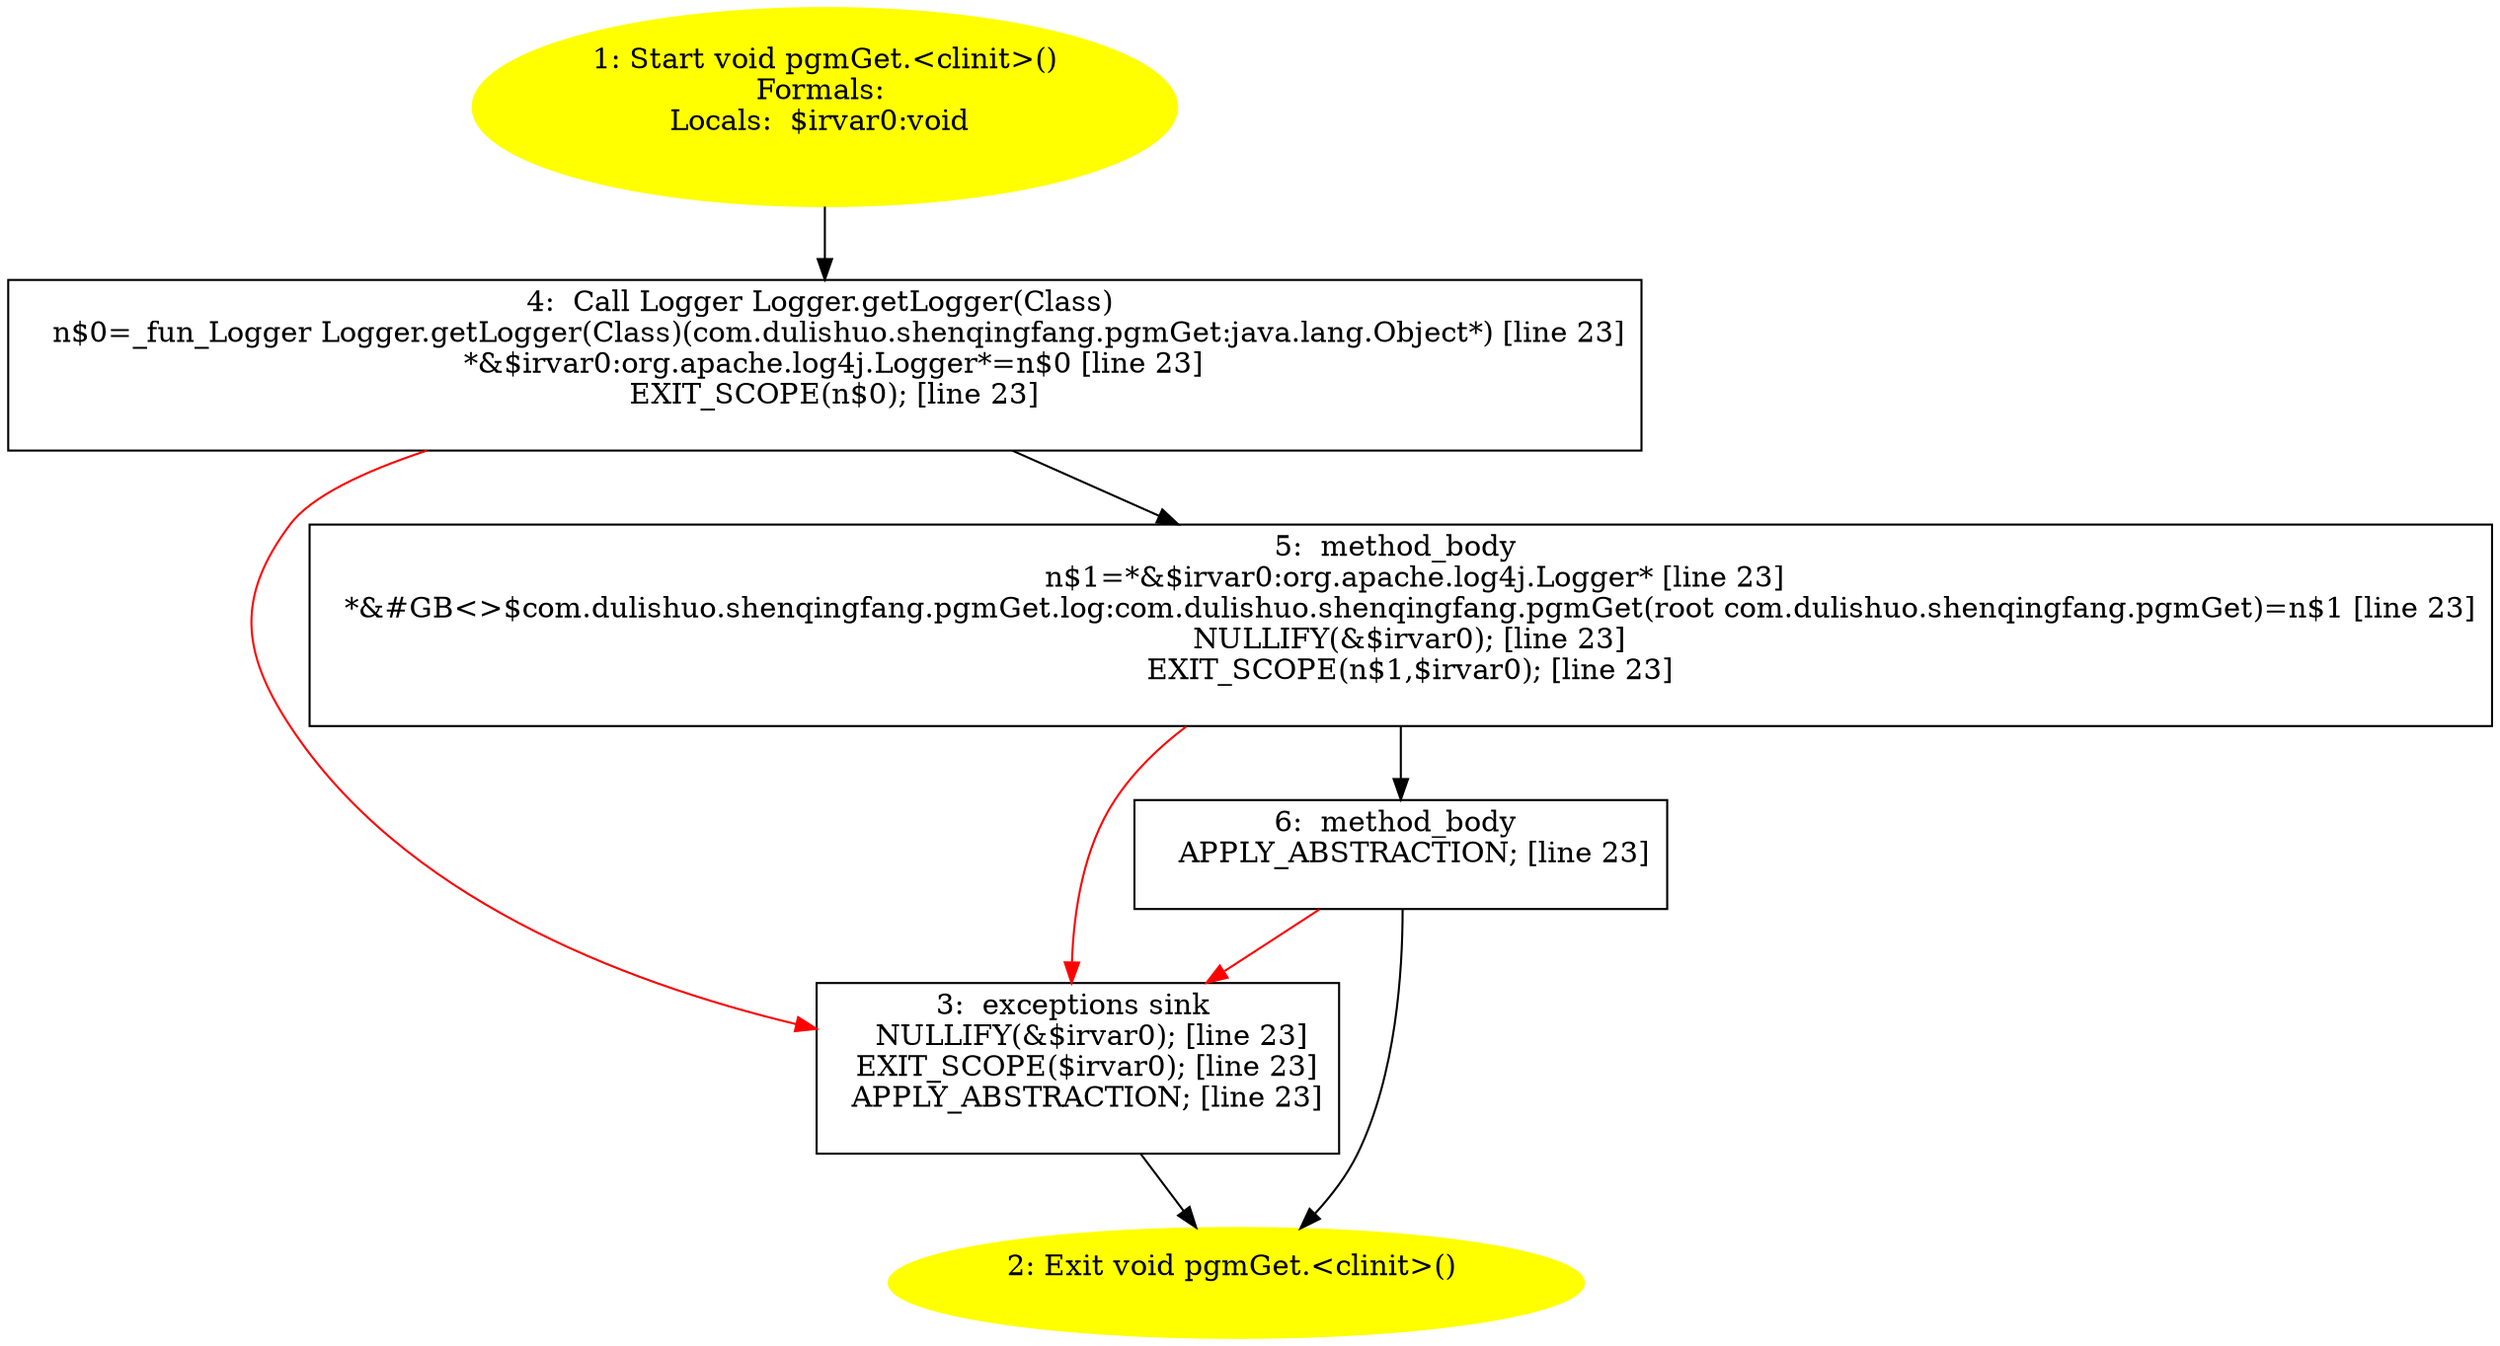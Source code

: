 /* @generated */
digraph cfg {
"com.dulishuo.shenqingfang.pgmGet.<clinit>():void.54a655611722e8c2167e32b3b0c706d3_1" [label="1: Start void pgmGet.<clinit>()\nFormals: \nLocals:  $irvar0:void \n  " color=yellow style=filled]
	

	 "com.dulishuo.shenqingfang.pgmGet.<clinit>():void.54a655611722e8c2167e32b3b0c706d3_1" -> "com.dulishuo.shenqingfang.pgmGet.<clinit>():void.54a655611722e8c2167e32b3b0c706d3_4" ;
"com.dulishuo.shenqingfang.pgmGet.<clinit>():void.54a655611722e8c2167e32b3b0c706d3_2" [label="2: Exit void pgmGet.<clinit>() \n  " color=yellow style=filled]
	

"com.dulishuo.shenqingfang.pgmGet.<clinit>():void.54a655611722e8c2167e32b3b0c706d3_3" [label="3:  exceptions sink \n   NULLIFY(&$irvar0); [line 23]\n  EXIT_SCOPE($irvar0); [line 23]\n  APPLY_ABSTRACTION; [line 23]\n " shape="box"]
	

	 "com.dulishuo.shenqingfang.pgmGet.<clinit>():void.54a655611722e8c2167e32b3b0c706d3_3" -> "com.dulishuo.shenqingfang.pgmGet.<clinit>():void.54a655611722e8c2167e32b3b0c706d3_2" ;
"com.dulishuo.shenqingfang.pgmGet.<clinit>():void.54a655611722e8c2167e32b3b0c706d3_4" [label="4:  Call Logger Logger.getLogger(Class) \n   n$0=_fun_Logger Logger.getLogger(Class)(com.dulishuo.shenqingfang.pgmGet:java.lang.Object*) [line 23]\n  *&$irvar0:org.apache.log4j.Logger*=n$0 [line 23]\n  EXIT_SCOPE(n$0); [line 23]\n " shape="box"]
	

	 "com.dulishuo.shenqingfang.pgmGet.<clinit>():void.54a655611722e8c2167e32b3b0c706d3_4" -> "com.dulishuo.shenqingfang.pgmGet.<clinit>():void.54a655611722e8c2167e32b3b0c706d3_5" ;
	 "com.dulishuo.shenqingfang.pgmGet.<clinit>():void.54a655611722e8c2167e32b3b0c706d3_4" -> "com.dulishuo.shenqingfang.pgmGet.<clinit>():void.54a655611722e8c2167e32b3b0c706d3_3" [color="red" ];
"com.dulishuo.shenqingfang.pgmGet.<clinit>():void.54a655611722e8c2167e32b3b0c706d3_5" [label="5:  method_body \n   n$1=*&$irvar0:org.apache.log4j.Logger* [line 23]\n  *&#GB<>$com.dulishuo.shenqingfang.pgmGet.log:com.dulishuo.shenqingfang.pgmGet(root com.dulishuo.shenqingfang.pgmGet)=n$1 [line 23]\n  NULLIFY(&$irvar0); [line 23]\n  EXIT_SCOPE(n$1,$irvar0); [line 23]\n " shape="box"]
	

	 "com.dulishuo.shenqingfang.pgmGet.<clinit>():void.54a655611722e8c2167e32b3b0c706d3_5" -> "com.dulishuo.shenqingfang.pgmGet.<clinit>():void.54a655611722e8c2167e32b3b0c706d3_6" ;
	 "com.dulishuo.shenqingfang.pgmGet.<clinit>():void.54a655611722e8c2167e32b3b0c706d3_5" -> "com.dulishuo.shenqingfang.pgmGet.<clinit>():void.54a655611722e8c2167e32b3b0c706d3_3" [color="red" ];
"com.dulishuo.shenqingfang.pgmGet.<clinit>():void.54a655611722e8c2167e32b3b0c706d3_6" [label="6:  method_body \n   APPLY_ABSTRACTION; [line 23]\n " shape="box"]
	

	 "com.dulishuo.shenqingfang.pgmGet.<clinit>():void.54a655611722e8c2167e32b3b0c706d3_6" -> "com.dulishuo.shenqingfang.pgmGet.<clinit>():void.54a655611722e8c2167e32b3b0c706d3_2" ;
	 "com.dulishuo.shenqingfang.pgmGet.<clinit>():void.54a655611722e8c2167e32b3b0c706d3_6" -> "com.dulishuo.shenqingfang.pgmGet.<clinit>():void.54a655611722e8c2167e32b3b0c706d3_3" [color="red" ];
}
